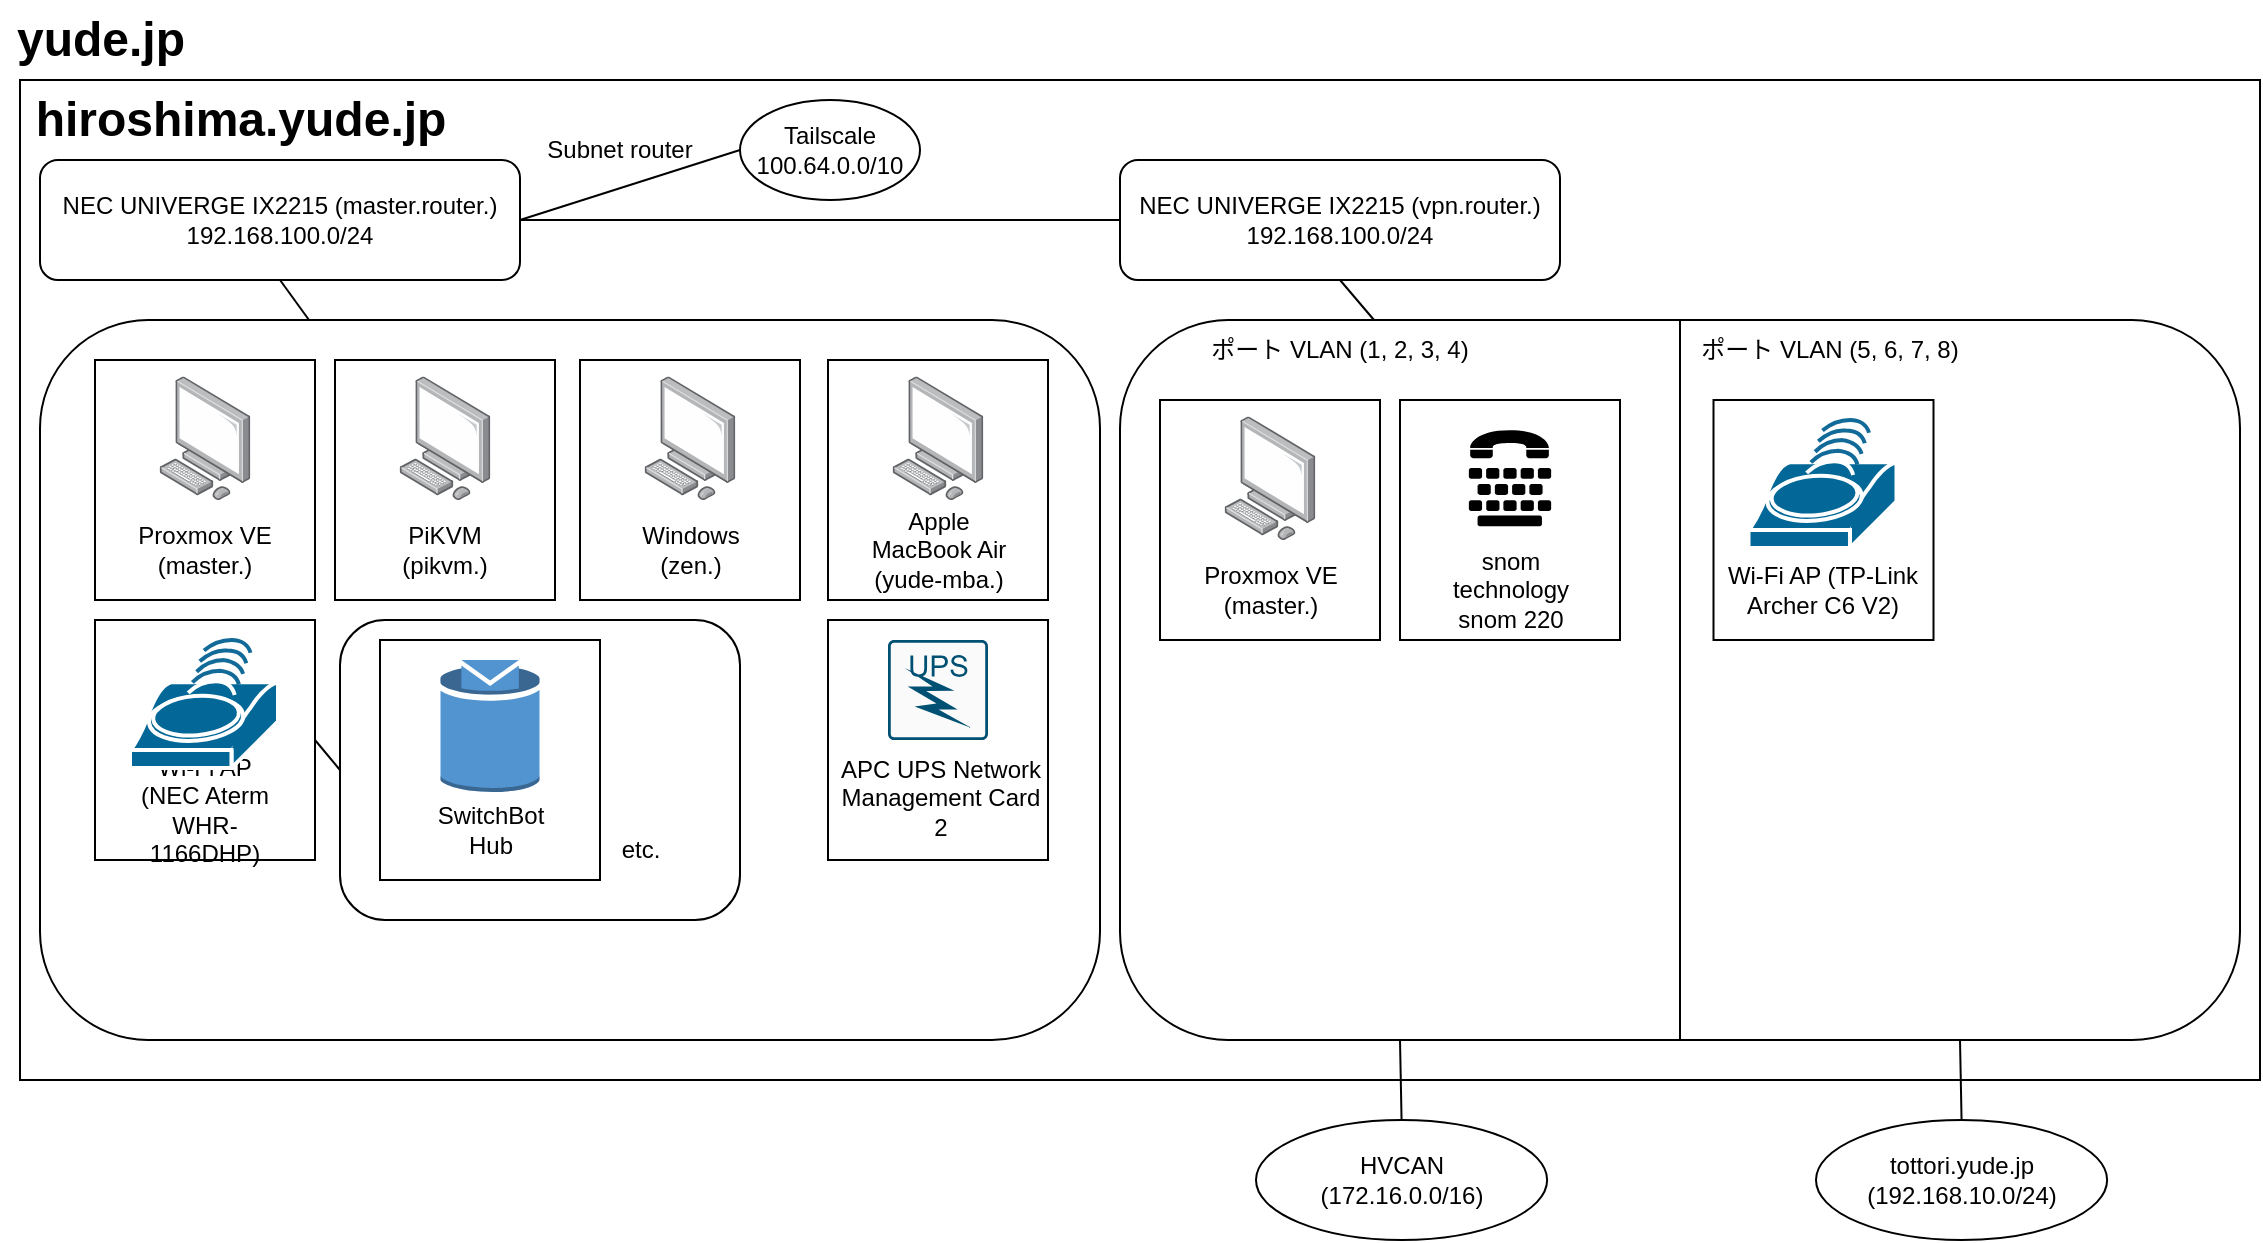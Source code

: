 <mxfile version="20.5.3" type="github">
  <diagram id="3ydVfQwfDtNWqfTr-PpH" name="ページ1">
    <mxGraphModel dx="798" dy="581" grid="1" gridSize="10" guides="1" tooltips="1" connect="1" arrows="1" fold="1" page="1" pageScale="1" pageWidth="827" pageHeight="1169" math="0" shadow="0">
      <root>
        <mxCell id="0" />
        <mxCell id="1" parent="0" />
        <mxCell id="rAHDj5RQuotUIL2M-A40-1" value="" style="rounded=0;whiteSpace=wrap;html=1;" vertex="1" parent="1">
          <mxGeometry x="10" y="40" width="1120" height="500" as="geometry" />
        </mxCell>
        <mxCell id="rAHDj5RQuotUIL2M-A40-2" value="&lt;div&gt;Tailscale&lt;/div&gt;&lt;div&gt;100.64.0.0/10&lt;br&gt;&lt;/div&gt;" style="ellipse;whiteSpace=wrap;html=1;" vertex="1" parent="1">
          <mxGeometry x="370" y="50" width="90" height="50" as="geometry" />
        </mxCell>
        <mxCell id="rAHDj5RQuotUIL2M-A40-3" value="" style="endArrow=none;html=1;rounded=0;exitX=0;exitY=0.5;exitDx=0;exitDy=0;entryX=1;entryY=0.5;entryDx=0;entryDy=0;" edge="1" parent="1" source="rAHDj5RQuotUIL2M-A40-2" target="rAHDj5RQuotUIL2M-A40-7">
          <mxGeometry width="50" height="50" relative="1" as="geometry">
            <mxPoint x="450" y="370" as="sourcePoint" />
            <mxPoint x="500" y="320" as="targetPoint" />
          </mxGeometry>
        </mxCell>
        <mxCell id="rAHDj5RQuotUIL2M-A40-42" value="" style="edgeStyle=orthogonalEdgeStyle;rounded=0;orthogonalLoop=1;jettySize=auto;html=1;" edge="1" parent="1" source="rAHDj5RQuotUIL2M-A40-6" target="rAHDj5RQuotUIL2M-A40-7">
          <mxGeometry relative="1" as="geometry" />
        </mxCell>
        <mxCell id="rAHDj5RQuotUIL2M-A40-43" value="" style="edgeStyle=orthogonalEdgeStyle;rounded=0;orthogonalLoop=1;jettySize=auto;html=1;" edge="1" parent="1" source="rAHDj5RQuotUIL2M-A40-6" target="rAHDj5RQuotUIL2M-A40-7">
          <mxGeometry relative="1" as="geometry" />
        </mxCell>
        <mxCell id="rAHDj5RQuotUIL2M-A40-6" value="hiroshima.yude.jp" style="text;strokeColor=none;fillColor=none;html=1;fontSize=24;fontStyle=1;verticalAlign=middle;align=center;" vertex="1" parent="1">
          <mxGeometry x="70" y="40" width="100" height="40" as="geometry" />
        </mxCell>
        <mxCell id="rAHDj5RQuotUIL2M-A40-7" value="&lt;div&gt;NEC UNIVERGE IX2215 (master.router.)&lt;/div&gt;&lt;div&gt;192.168.100.0/24&lt;br&gt;&lt;/div&gt;" style="rounded=1;whiteSpace=wrap;html=1;" vertex="1" parent="1">
          <mxGeometry x="20" y="80" width="240" height="60" as="geometry" />
        </mxCell>
        <mxCell id="rAHDj5RQuotUIL2M-A40-9" value="" style="endArrow=none;html=1;rounded=0;entryX=0.5;entryY=1;entryDx=0;entryDy=0;" edge="1" parent="1" source="rAHDj5RQuotUIL2M-A40-10" target="rAHDj5RQuotUIL2M-A40-7">
          <mxGeometry width="50" height="50" relative="1" as="geometry">
            <mxPoint x="420" y="320" as="sourcePoint" />
            <mxPoint x="470" y="270" as="targetPoint" />
          </mxGeometry>
        </mxCell>
        <mxCell id="rAHDj5RQuotUIL2M-A40-10" value="" style="rounded=1;whiteSpace=wrap;html=1;" vertex="1" parent="1">
          <mxGeometry x="20" y="160" width="530" height="360" as="geometry" />
        </mxCell>
        <mxCell id="rAHDj5RQuotUIL2M-A40-12" value="" style="rounded=0;whiteSpace=wrap;html=1;" vertex="1" parent="1">
          <mxGeometry x="47.5" y="180" width="110" height="120" as="geometry" />
        </mxCell>
        <mxCell id="rAHDj5RQuotUIL2M-A40-13" value="" style="points=[];aspect=fixed;html=1;align=center;shadow=0;dashed=0;image;image=img/lib/allied_telesis/computer_and_terminals/Personal_Computer.svg;" vertex="1" parent="1">
          <mxGeometry x="79.7" y="188.2" width="45.6" height="61.8" as="geometry" />
        </mxCell>
        <mxCell id="rAHDj5RQuotUIL2M-A40-14" value="&lt;div&gt;Proxmox VE&lt;/div&gt;&lt;div&gt;(master.)&lt;br&gt;&lt;/div&gt;" style="text;html=1;strokeColor=none;fillColor=none;align=center;verticalAlign=middle;whiteSpace=wrap;rounded=0;" vertex="1" parent="1">
          <mxGeometry x="65" y="260" width="75" height="30" as="geometry" />
        </mxCell>
        <mxCell id="rAHDj5RQuotUIL2M-A40-18" value="" style="group" vertex="1" connectable="0" parent="1">
          <mxGeometry x="167.5" y="180" width="110" height="120" as="geometry" />
        </mxCell>
        <mxCell id="rAHDj5RQuotUIL2M-A40-15" value="" style="rounded=0;whiteSpace=wrap;html=1;" vertex="1" parent="rAHDj5RQuotUIL2M-A40-18">
          <mxGeometry width="110" height="120" as="geometry" />
        </mxCell>
        <mxCell id="rAHDj5RQuotUIL2M-A40-16" value="" style="points=[];aspect=fixed;html=1;align=center;shadow=0;dashed=0;image;image=img/lib/allied_telesis/computer_and_terminals/Personal_Computer.svg;" vertex="1" parent="rAHDj5RQuotUIL2M-A40-18">
          <mxGeometry x="32.2" y="8.2" width="45.6" height="61.8" as="geometry" />
        </mxCell>
        <mxCell id="rAHDj5RQuotUIL2M-A40-17" value="PiKVM&lt;br&gt;(pikvm.)" style="text;html=1;strokeColor=none;fillColor=none;align=center;verticalAlign=middle;whiteSpace=wrap;rounded=0;" vertex="1" parent="rAHDj5RQuotUIL2M-A40-18">
          <mxGeometry x="17.5" y="80" width="75" height="30" as="geometry" />
        </mxCell>
        <mxCell id="rAHDj5RQuotUIL2M-A40-19" value="" style="group" vertex="1" connectable="0" parent="1">
          <mxGeometry x="290" y="180" width="110" height="120" as="geometry" />
        </mxCell>
        <mxCell id="rAHDj5RQuotUIL2M-A40-20" value="" style="rounded=0;whiteSpace=wrap;html=1;" vertex="1" parent="rAHDj5RQuotUIL2M-A40-19">
          <mxGeometry width="110" height="120" as="geometry" />
        </mxCell>
        <mxCell id="rAHDj5RQuotUIL2M-A40-21" value="" style="points=[];aspect=fixed;html=1;align=center;shadow=0;dashed=0;image;image=img/lib/allied_telesis/computer_and_terminals/Personal_Computer.svg;" vertex="1" parent="rAHDj5RQuotUIL2M-A40-19">
          <mxGeometry x="32.2" y="8.2" width="45.6" height="61.8" as="geometry" />
        </mxCell>
        <mxCell id="rAHDj5RQuotUIL2M-A40-22" value="Windows&lt;br&gt;(zen.)" style="text;html=1;strokeColor=none;fillColor=none;align=center;verticalAlign=middle;whiteSpace=wrap;rounded=0;" vertex="1" parent="rAHDj5RQuotUIL2M-A40-19">
          <mxGeometry x="17.5" y="80" width="75" height="30" as="geometry" />
        </mxCell>
        <mxCell id="rAHDj5RQuotUIL2M-A40-23" value="" style="group" vertex="1" connectable="0" parent="1">
          <mxGeometry x="414" y="180" width="110" height="120" as="geometry" />
        </mxCell>
        <mxCell id="rAHDj5RQuotUIL2M-A40-24" value="" style="rounded=0;whiteSpace=wrap;html=1;" vertex="1" parent="rAHDj5RQuotUIL2M-A40-23">
          <mxGeometry width="110" height="120" as="geometry" />
        </mxCell>
        <mxCell id="rAHDj5RQuotUIL2M-A40-25" value="" style="points=[];aspect=fixed;html=1;align=center;shadow=0;dashed=0;image;image=img/lib/allied_telesis/computer_and_terminals/Personal_Computer.svg;" vertex="1" parent="rAHDj5RQuotUIL2M-A40-23">
          <mxGeometry x="32.2" y="8.2" width="45.6" height="61.8" as="geometry" />
        </mxCell>
        <mxCell id="rAHDj5RQuotUIL2M-A40-26" value="Apple MacBook Air&lt;br&gt;(yude-mba.)" style="text;html=1;strokeColor=none;fillColor=none;align=center;verticalAlign=middle;whiteSpace=wrap;rounded=0;" vertex="1" parent="rAHDj5RQuotUIL2M-A40-23">
          <mxGeometry x="17.5" y="80" width="75" height="30" as="geometry" />
        </mxCell>
        <mxCell id="rAHDj5RQuotUIL2M-A40-27" value="" style="rounded=1;whiteSpace=wrap;html=1;" vertex="1" parent="1">
          <mxGeometry x="170" y="310" width="200" height="150" as="geometry" />
        </mxCell>
        <mxCell id="rAHDj5RQuotUIL2M-A40-29" value="" style="rounded=0;whiteSpace=wrap;html=1;" vertex="1" parent="1">
          <mxGeometry x="47.5" y="310" width="110" height="120" as="geometry" />
        </mxCell>
        <mxCell id="rAHDj5RQuotUIL2M-A40-30" value="Wi-Fi AP&lt;br&gt;(NEC Aterm WHR-1166DHP)" style="text;html=1;strokeColor=none;fillColor=none;align=center;verticalAlign=middle;whiteSpace=wrap;rounded=0;" vertex="1" parent="1">
          <mxGeometry x="65" y="390" width="75" height="30" as="geometry" />
        </mxCell>
        <mxCell id="rAHDj5RQuotUIL2M-A40-31" value="" style="shape=mxgraph.cisco.wireless.wi-fi_tag;html=1;pointerEvents=1;dashed=0;fillColor=#036897;strokeColor=#ffffff;strokeWidth=2;verticalLabelPosition=bottom;verticalAlign=top;align=center;outlineConnect=0;" vertex="1" parent="1">
          <mxGeometry x="65" y="320" width="74" height="64" as="geometry" />
        </mxCell>
        <mxCell id="rAHDj5RQuotUIL2M-A40-32" value="" style="endArrow=none;html=1;rounded=0;exitX=1;exitY=0.5;exitDx=0;exitDy=0;entryX=0;entryY=0.5;entryDx=0;entryDy=0;" edge="1" parent="1" source="rAHDj5RQuotUIL2M-A40-29" target="rAHDj5RQuotUIL2M-A40-27">
          <mxGeometry width="50" height="50" relative="1" as="geometry">
            <mxPoint x="250" y="370" as="sourcePoint" />
            <mxPoint x="300" y="320" as="targetPoint" />
          </mxGeometry>
        </mxCell>
        <mxCell id="rAHDj5RQuotUIL2M-A40-33" value="" style="rounded=0;whiteSpace=wrap;html=1;" vertex="1" parent="1">
          <mxGeometry x="190" y="320" width="110" height="120" as="geometry" />
        </mxCell>
        <mxCell id="rAHDj5RQuotUIL2M-A40-34" value="" style="outlineConnect=0;dashed=0;verticalLabelPosition=bottom;verticalAlign=top;align=center;html=1;shape=mxgraph.aws3.topic;fillColor=#5294CF;gradientColor=none;" vertex="1" parent="1">
          <mxGeometry x="220.25" y="330" width="49.5" height="66" as="geometry" />
        </mxCell>
        <mxCell id="rAHDj5RQuotUIL2M-A40-35" value="SwitchBot Hub" style="text;html=1;strokeColor=none;fillColor=none;align=center;verticalAlign=middle;whiteSpace=wrap;rounded=0;" vertex="1" parent="1">
          <mxGeometry x="207.5" y="400" width="75" height="30" as="geometry" />
        </mxCell>
        <mxCell id="rAHDj5RQuotUIL2M-A40-38" value="etc." style="text;html=1;strokeColor=none;fillColor=none;align=center;verticalAlign=middle;whiteSpace=wrap;rounded=0;" vertex="1" parent="1">
          <mxGeometry x="282.5" y="410" width="75" height="30" as="geometry" />
        </mxCell>
        <mxCell id="rAHDj5RQuotUIL2M-A40-39" value="&lt;div&gt;NEC UNIVERGE IX2215 (vpn.router.)&lt;/div&gt;&lt;div&gt;192.168.100.0/24&lt;br&gt;&lt;/div&gt;" style="rounded=1;whiteSpace=wrap;html=1;" vertex="1" parent="1">
          <mxGeometry x="560" y="80" width="220" height="60" as="geometry" />
        </mxCell>
        <mxCell id="rAHDj5RQuotUIL2M-A40-5" value="Subnet router" style="text;html=1;strokeColor=none;fillColor=none;align=center;verticalAlign=middle;whiteSpace=wrap;rounded=0;" vertex="1" parent="1">
          <mxGeometry x="250.25" y="60" width="119.75" height="30" as="geometry" />
        </mxCell>
        <mxCell id="rAHDj5RQuotUIL2M-A40-41" value="" style="endArrow=none;html=1;rounded=0;entryX=1;entryY=0.5;entryDx=0;entryDy=0;exitX=0;exitY=0.5;exitDx=0;exitDy=0;" edge="1" parent="1" source="rAHDj5RQuotUIL2M-A40-39" target="rAHDj5RQuotUIL2M-A40-7">
          <mxGeometry width="50" height="50" relative="1" as="geometry">
            <mxPoint x="560" y="110" as="sourcePoint" />
            <mxPoint x="240" y="110" as="targetPoint" />
          </mxGeometry>
        </mxCell>
        <mxCell id="rAHDj5RQuotUIL2M-A40-44" value="yude.jp" style="text;strokeColor=none;fillColor=none;html=1;fontSize=24;fontStyle=1;verticalAlign=middle;align=center;" vertex="1" parent="1">
          <mxGeometry width="100" height="40" as="geometry" />
        </mxCell>
        <mxCell id="rAHDj5RQuotUIL2M-A40-45" value="" style="rounded=0;whiteSpace=wrap;html=1;" vertex="1" parent="1">
          <mxGeometry x="414" y="310" width="110" height="120" as="geometry" />
        </mxCell>
        <mxCell id="rAHDj5RQuotUIL2M-A40-47" value="" style="sketch=0;points=[[0.015,0.015,0],[0.985,0.015,0],[0.985,0.985,0],[0.015,0.985,0],[0.25,0,0],[0.5,0,0],[0.75,0,0],[1,0.25,0],[1,0.5,0],[1,0.75,0],[0.75,1,0],[0.5,1,0],[0.25,1,0],[0,0.75,0],[0,0.5,0],[0,0.25,0]];verticalLabelPosition=bottom;html=1;verticalAlign=top;aspect=fixed;align=center;pointerEvents=1;shape=mxgraph.cisco19.rect;prIcon=ups;fillColor=#FAFAFA;strokeColor=#005073;" vertex="1" parent="1">
          <mxGeometry x="444" y="320" width="50" height="50" as="geometry" />
        </mxCell>
        <mxCell id="rAHDj5RQuotUIL2M-A40-48" value="APC UPS Network Management Card 2" style="text;html=1;strokeColor=none;fillColor=none;align=center;verticalAlign=middle;whiteSpace=wrap;rounded=0;" vertex="1" parent="1">
          <mxGeometry x="415.5" y="384" width="108.5" height="30" as="geometry" />
        </mxCell>
        <mxCell id="rAHDj5RQuotUIL2M-A40-49" value="" style="endArrow=none;html=1;rounded=0;entryX=0.5;entryY=1;entryDx=0;entryDy=0;" edge="1" parent="1" source="rAHDj5RQuotUIL2M-A40-50">
          <mxGeometry width="50" height="50" relative="1" as="geometry">
            <mxPoint x="960" y="320" as="sourcePoint" />
            <mxPoint x="670.0" y="140" as="targetPoint" />
          </mxGeometry>
        </mxCell>
        <mxCell id="rAHDj5RQuotUIL2M-A40-50" value="" style="rounded=1;whiteSpace=wrap;html=1;" vertex="1" parent="1">
          <mxGeometry x="560" y="160" width="560" height="360" as="geometry" />
        </mxCell>
        <mxCell id="rAHDj5RQuotUIL2M-A40-51" value="" style="endArrow=none;html=1;rounded=0;entryX=0.5;entryY=0;entryDx=0;entryDy=0;exitX=0.5;exitY=1;exitDx=0;exitDy=0;" edge="1" parent="1" source="rAHDj5RQuotUIL2M-A40-50" target="rAHDj5RQuotUIL2M-A40-50">
          <mxGeometry width="50" height="50" relative="1" as="geometry">
            <mxPoint x="540" y="360" as="sourcePoint" />
            <mxPoint x="590" y="310" as="targetPoint" />
          </mxGeometry>
        </mxCell>
        <mxCell id="rAHDj5RQuotUIL2M-A40-52" value="ポート VLAN (1, 2, 3, 4)" style="text;html=1;strokeColor=none;fillColor=none;align=center;verticalAlign=middle;whiteSpace=wrap;rounded=0;" vertex="1" parent="1">
          <mxGeometry x="595" y="160" width="150" height="30" as="geometry" />
        </mxCell>
        <mxCell id="rAHDj5RQuotUIL2M-A40-53" value="ポート VLAN (5, 6, 7, 8)" style="text;html=1;strokeColor=none;fillColor=none;align=center;verticalAlign=middle;whiteSpace=wrap;rounded=0;" vertex="1" parent="1">
          <mxGeometry x="840" y="160" width="150" height="30" as="geometry" />
        </mxCell>
        <mxCell id="rAHDj5RQuotUIL2M-A40-66" value="HVCAN&lt;br&gt;(172.16.0.0/16)" style="ellipse;whiteSpace=wrap;html=1;" vertex="1" parent="1">
          <mxGeometry x="628" y="560" width="145.57" height="60" as="geometry" />
        </mxCell>
        <mxCell id="rAHDj5RQuotUIL2M-A40-67" value="tottori.yude.jp&lt;br&gt;(192.168.10.0/24)" style="ellipse;whiteSpace=wrap;html=1;" vertex="1" parent="1">
          <mxGeometry x="908" y="560" width="145.57" height="60" as="geometry" />
        </mxCell>
        <mxCell id="rAHDj5RQuotUIL2M-A40-68" value="" style="endArrow=none;html=1;rounded=0;entryX=0.25;entryY=1;entryDx=0;entryDy=0;exitX=0.5;exitY=0;exitDx=0;exitDy=0;" edge="1" parent="1" source="rAHDj5RQuotUIL2M-A40-66" target="rAHDj5RQuotUIL2M-A40-50">
          <mxGeometry width="50" height="50" relative="1" as="geometry">
            <mxPoint x="630" y="480" as="sourcePoint" />
            <mxPoint x="680" y="430" as="targetPoint" />
          </mxGeometry>
        </mxCell>
        <mxCell id="rAHDj5RQuotUIL2M-A40-69" value="" style="endArrow=none;html=1;rounded=0;entryX=0.75;entryY=1;entryDx=0;entryDy=0;exitX=0.5;exitY=0;exitDx=0;exitDy=0;" edge="1" parent="1" source="rAHDj5RQuotUIL2M-A40-67" target="rAHDj5RQuotUIL2M-A40-50">
          <mxGeometry width="50" height="50" relative="1" as="geometry">
            <mxPoint x="727.215" y="570" as="sourcePoint" />
            <mxPoint x="710" y="530" as="targetPoint" />
          </mxGeometry>
        </mxCell>
        <mxCell id="rAHDj5RQuotUIL2M-A40-70" value="" style="group" vertex="1" connectable="0" parent="1">
          <mxGeometry x="700" y="200" width="110" height="120" as="geometry" />
        </mxCell>
        <mxCell id="rAHDj5RQuotUIL2M-A40-59" value="" style="rounded=0;whiteSpace=wrap;html=1;" vertex="1" parent="rAHDj5RQuotUIL2M-A40-70">
          <mxGeometry width="110" height="120" as="geometry" />
        </mxCell>
        <mxCell id="rAHDj5RQuotUIL2M-A40-60" value="&lt;div&gt;snom technology&lt;/div&gt;&lt;div&gt;snom 220&lt;br&gt;&lt;/div&gt;" style="text;html=1;strokeColor=none;fillColor=none;align=center;verticalAlign=middle;whiteSpace=wrap;rounded=0;" vertex="1" parent="rAHDj5RQuotUIL2M-A40-70">
          <mxGeometry x="17.5" y="80" width="75" height="30" as="geometry" />
        </mxCell>
        <mxCell id="rAHDj5RQuotUIL2M-A40-61" value="" style="shape=mxgraph.signs.healthcare.tdd;html=1;pointerEvents=1;fillColor=#000000;strokeColor=none;verticalLabelPosition=bottom;verticalAlign=top;align=center;" vertex="1" parent="rAHDj5RQuotUIL2M-A40-70">
          <mxGeometry x="34.43" y="15.1" width="41.14" height="48" as="geometry" />
        </mxCell>
        <mxCell id="rAHDj5RQuotUIL2M-A40-74" value="" style="group" vertex="1" connectable="0" parent="1">
          <mxGeometry x="580" y="200" width="110" height="120" as="geometry" />
        </mxCell>
        <mxCell id="rAHDj5RQuotUIL2M-A40-54" value="" style="rounded=0;whiteSpace=wrap;html=1;" vertex="1" parent="rAHDj5RQuotUIL2M-A40-74">
          <mxGeometry width="110" height="120" as="geometry" />
        </mxCell>
        <mxCell id="rAHDj5RQuotUIL2M-A40-55" value="" style="points=[];aspect=fixed;html=1;align=center;shadow=0;dashed=0;image;image=img/lib/allied_telesis/computer_and_terminals/Personal_Computer.svg;" vertex="1" parent="rAHDj5RQuotUIL2M-A40-74">
          <mxGeometry x="32.2" y="8.2" width="45.6" height="61.8" as="geometry" />
        </mxCell>
        <mxCell id="rAHDj5RQuotUIL2M-A40-56" value="&lt;div&gt;Proxmox VE&lt;/div&gt;&lt;div&gt;(master.)&lt;br&gt;&lt;/div&gt;" style="text;html=1;strokeColor=none;fillColor=none;align=center;verticalAlign=middle;whiteSpace=wrap;rounded=0;" vertex="1" parent="rAHDj5RQuotUIL2M-A40-74">
          <mxGeometry x="17.5" y="80" width="75" height="30" as="geometry" />
        </mxCell>
        <mxCell id="rAHDj5RQuotUIL2M-A40-75" value="" style="group" vertex="1" connectable="0" parent="1">
          <mxGeometry x="850" y="200" width="122.5" height="120" as="geometry" />
        </mxCell>
        <mxCell id="rAHDj5RQuotUIL2M-A40-62" value="" style="rounded=0;whiteSpace=wrap;html=1;" vertex="1" parent="rAHDj5RQuotUIL2M-A40-75">
          <mxGeometry x="6.75" width="110" height="120" as="geometry" />
        </mxCell>
        <mxCell id="rAHDj5RQuotUIL2M-A40-63" value="Wi-Fi AP (TP-Link Archer C6 V2)" style="text;html=1;strokeColor=none;fillColor=none;align=center;verticalAlign=middle;whiteSpace=wrap;rounded=0;" vertex="1" parent="rAHDj5RQuotUIL2M-A40-75">
          <mxGeometry y="80" width="122.5" height="30" as="geometry" />
        </mxCell>
        <mxCell id="rAHDj5RQuotUIL2M-A40-64" value="" style="shape=mxgraph.cisco.wireless.wi-fi_tag;html=1;pointerEvents=1;dashed=0;fillColor=#036897;strokeColor=#ffffff;strokeWidth=2;verticalLabelPosition=bottom;verticalAlign=top;align=center;outlineConnect=0;" vertex="1" parent="rAHDj5RQuotUIL2M-A40-75">
          <mxGeometry x="24.25" y="10" width="74" height="64" as="geometry" />
        </mxCell>
      </root>
    </mxGraphModel>
  </diagram>
</mxfile>
